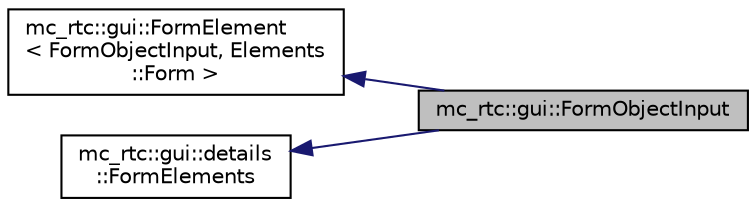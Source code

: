 digraph "mc_rtc::gui::FormObjectInput"
{
 // INTERACTIVE_SVG=YES
 // LATEX_PDF_SIZE
  edge [fontname="Helvetica",fontsize="10",labelfontname="Helvetica",labelfontsize="10"];
  node [fontname="Helvetica",fontsize="10",shape=record];
  rankdir="LR";
  Node1 [label="mc_rtc::gui::FormObjectInput",height=0.2,width=0.4,color="black", fillcolor="grey75", style="filled", fontcolor="black",tooltip=" "];
  Node2 -> Node1 [dir="back",color="midnightblue",fontsize="10",style="solid",fontname="Helvetica"];
  Node2 [label="mc_rtc::gui::FormElement\l\< FormObjectInput, Elements\l::Form \>",height=0.2,width=0.4,color="black", fillcolor="white", style="filled",URL="$structmc__rtc_1_1gui_1_1FormElement.html",tooltip=" "];
  Node3 -> Node1 [dir="back",color="midnightblue",fontsize="10",style="solid",fontname="Helvetica"];
  Node3 [label="mc_rtc::gui::details\l::FormElements",height=0.2,width=0.4,color="black", fillcolor="white", style="filled",URL="$structmc__rtc_1_1gui_1_1details_1_1FormElements.html",tooltip=" "];
}
